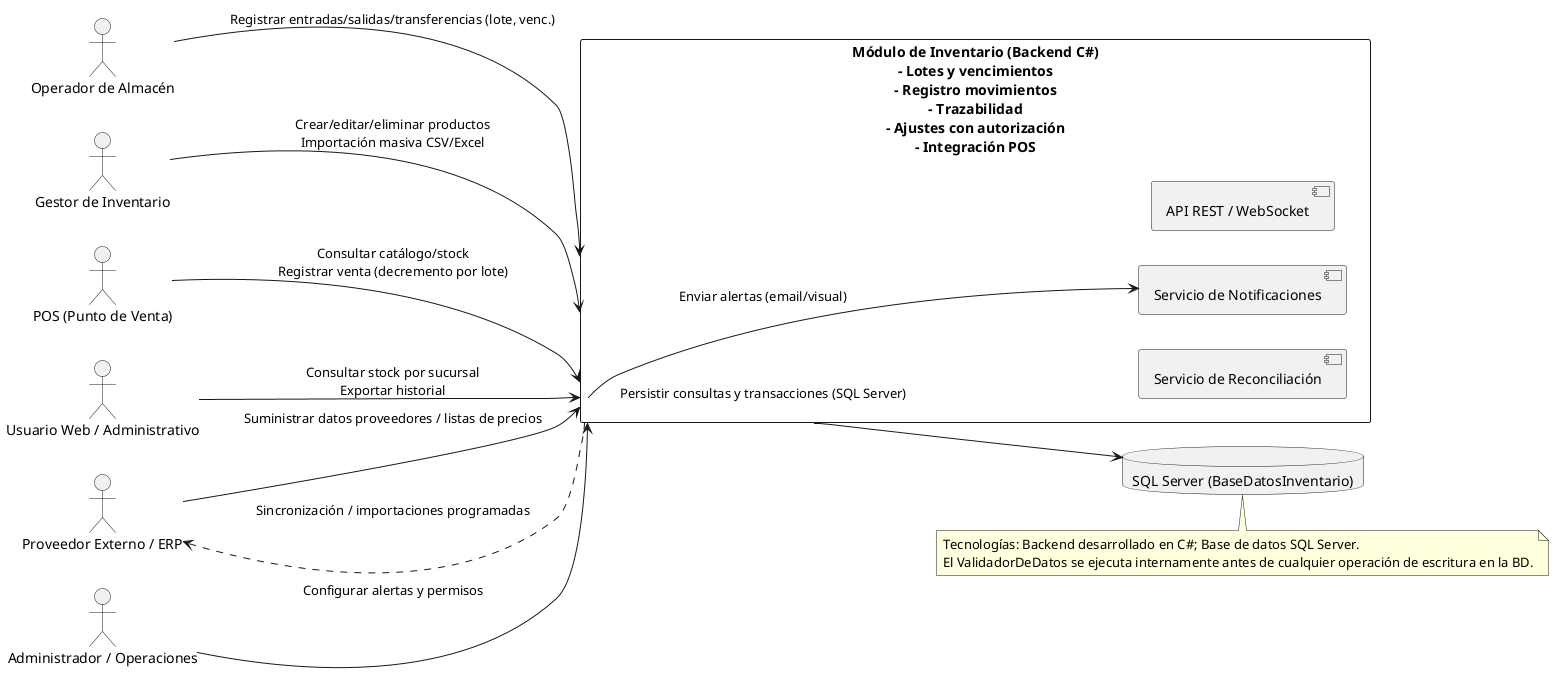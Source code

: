 @startuml
left to right direction
skinparam packageStyle rectangle

actor "Operador de Almacén" as Operador
actor "Gestor de Inventario" as Gestor
actor "POS (Punto de Venta)" as POS
actor "Usuario Web / Administrativo" as WebUser
actor "Proveedor Externo / ERP" as ProveedorExterno
actor "Administrador / Operaciones" as Admin

rectangle "Módulo de Inventario (Backend C#)\n- Lotes y vencimientos\n- Registro movimientos\n- Trazabilidad\n- Ajustes con autorización\n- Integración POS" as ModInventario {
  [API REST / WebSocket] 
  [Servicio de Notificaciones]
  [Servicio de Reconciliación]
}

database "SQL Server (BaseDatosInventario)" as SQLServer

Operador --> ModInventario : Registrar entradas/salidas/transferencias (lote, venc.)
Gestor --> ModInventario : Crear/editar/eliminar productos\nImportación masiva CSV/Excel
POS --> ModInventario : Consultar catálogo/stock\nRegistrar venta (decremento por lote)
WebUser --> ModInventario : Consultar stock por sucursal\nExportar historial
Admin --> ModInventario : Configurar alertas y permisos
ProveedorExterno --> ModInventario : Suministrar datos proveedores / listas de precios

ModInventario --> SQLServer : Persistir consultas y transacciones (SQL Server)
ModInventario --> "Servicio de Notificaciones" : Enviar alertas (email/visual)
ModInventario ..> ProveedorExterno : Sincronización / importaciones programadas

note bottom
  Tecnologías: Backend desarrollado en C#; Base de datos SQL Server.
  El ValidadorDeDatos se ejecuta internamente antes de cualquier operación de escritura en la BD.
end note
@enduml
